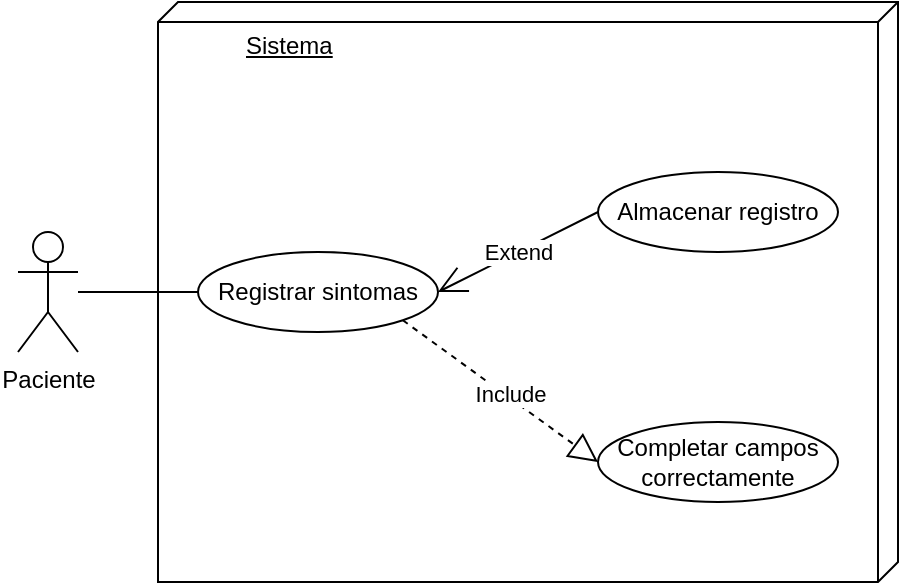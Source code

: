 <mxfile version="21.6.8" type="device">
  <diagram name="Página-1" id="dJx56YB7KGcAiy5-ZDgh">
    <mxGraphModel dx="1418" dy="827" grid="1" gridSize="10" guides="1" tooltips="1" connect="1" arrows="1" fold="1" page="1" pageScale="1" pageWidth="827" pageHeight="1169" math="0" shadow="0">
      <root>
        <mxCell id="0" />
        <mxCell id="1" parent="0" />
        <mxCell id="mAbyE8N8R_fkNbjM-QfM-8" value="&lt;blockquote style=&quot;margin: 0 0 0 40px; border: none; padding: 0px;&quot;&gt;Sistema&lt;/blockquote&gt;" style="verticalAlign=top;align=left;spacingTop=8;spacingLeft=2;spacingRight=12;shape=cube;size=10;direction=south;fontStyle=4;html=1;whiteSpace=wrap;" parent="1" vertex="1">
          <mxGeometry x="150" y="110" width="370" height="290" as="geometry" />
        </mxCell>
        <mxCell id="mAbyE8N8R_fkNbjM-QfM-2" value="Paciente" style="shape=umlActor;verticalLabelPosition=bottom;verticalAlign=top;html=1;outlineConnect=0;" parent="1" vertex="1">
          <mxGeometry x="80" y="225" width="30" height="60" as="geometry" />
        </mxCell>
        <mxCell id="mAbyE8N8R_fkNbjM-QfM-3" value="Registrar sintomas" style="ellipse;whiteSpace=wrap;html=1;" parent="1" vertex="1">
          <mxGeometry x="170" y="235" width="120" height="40" as="geometry" />
        </mxCell>
        <mxCell id="mAbyE8N8R_fkNbjM-QfM-5" value="Completar campos correctamente" style="ellipse;whiteSpace=wrap;html=1;" parent="1" vertex="1">
          <mxGeometry x="370" y="320" width="120" height="40" as="geometry" />
        </mxCell>
        <mxCell id="mAbyE8N8R_fkNbjM-QfM-6" value="" style="endArrow=none;html=1;rounded=0;entryX=0;entryY=0.5;entryDx=0;entryDy=0;" parent="1" source="mAbyE8N8R_fkNbjM-QfM-2" target="mAbyE8N8R_fkNbjM-QfM-3" edge="1">
          <mxGeometry width="50" height="50" relative="1" as="geometry">
            <mxPoint x="40" y="400" as="sourcePoint" />
            <mxPoint x="90" y="350" as="targetPoint" />
          </mxGeometry>
        </mxCell>
        <mxCell id="mAbyE8N8R_fkNbjM-QfM-9" value="" style="endArrow=block;dashed=1;endFill=0;endSize=12;html=1;rounded=0;exitX=1;exitY=1;exitDx=0;exitDy=0;entryX=0;entryY=0.5;entryDx=0;entryDy=0;" parent="1" source="mAbyE8N8R_fkNbjM-QfM-3" target="mAbyE8N8R_fkNbjM-QfM-5" edge="1">
          <mxGeometry width="160" relative="1" as="geometry">
            <mxPoint x="80" y="430" as="sourcePoint" />
            <mxPoint x="240" y="430" as="targetPoint" />
          </mxGeometry>
        </mxCell>
        <mxCell id="mAbyE8N8R_fkNbjM-QfM-10" value="Include" style="edgeLabel;html=1;align=center;verticalAlign=middle;resizable=0;points=[];" parent="mAbyE8N8R_fkNbjM-QfM-9" vertex="1" connectable="0">
          <mxGeometry x="0.08" y="2" relative="1" as="geometry">
            <mxPoint as="offset" />
          </mxGeometry>
        </mxCell>
        <mxCell id="oqFKmFqLOKxeB8Je8jJI-1" value="Almacenar registro" style="ellipse;whiteSpace=wrap;html=1;" parent="1" vertex="1">
          <mxGeometry x="370" y="195" width="120" height="40" as="geometry" />
        </mxCell>
        <mxCell id="oqFKmFqLOKxeB8Je8jJI-2" value="Extend" style="endArrow=open;endFill=1;endSize=12;html=1;rounded=0;exitX=0;exitY=0.5;exitDx=0;exitDy=0;entryX=1;entryY=0.5;entryDx=0;entryDy=0;" parent="1" source="oqFKmFqLOKxeB8Je8jJI-1" target="mAbyE8N8R_fkNbjM-QfM-3" edge="1">
          <mxGeometry width="160" relative="1" as="geometry">
            <mxPoint x="310" y="85" as="sourcePoint" />
            <mxPoint x="320" y="255" as="targetPoint" />
            <Array as="points" />
          </mxGeometry>
        </mxCell>
      </root>
    </mxGraphModel>
  </diagram>
</mxfile>
